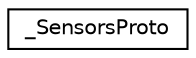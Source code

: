 digraph "Graphical Class Hierarchy"
{
 // LATEX_PDF_SIZE
  edge [fontname="Helvetica",fontsize="10",labelfontname="Helvetica",labelfontsize="10"];
  node [fontname="Helvetica",fontsize="10",shape=record];
  rankdir="LR";
  Node0 [label="_SensorsProto",height=0.2,width=0.4,color="black", fillcolor="white", style="filled",URL="$struct__SensorsProto.html",tooltip=" "];
}
